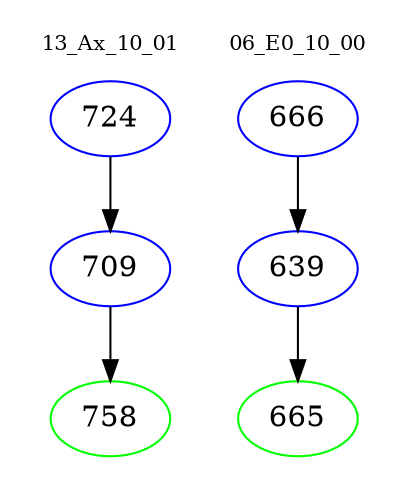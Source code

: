 digraph{
subgraph cluster_0 {
color = white
label = "13_Ax_10_01";
fontsize=10;
T0_724 [label="724", color="blue"]
T0_724 -> T0_709 [color="black"]
T0_709 [label="709", color="blue"]
T0_709 -> T0_758 [color="black"]
T0_758 [label="758", color="green"]
}
subgraph cluster_1 {
color = white
label = "06_E0_10_00";
fontsize=10;
T1_666 [label="666", color="blue"]
T1_666 -> T1_639 [color="black"]
T1_639 [label="639", color="blue"]
T1_639 -> T1_665 [color="black"]
T1_665 [label="665", color="green"]
}
}
